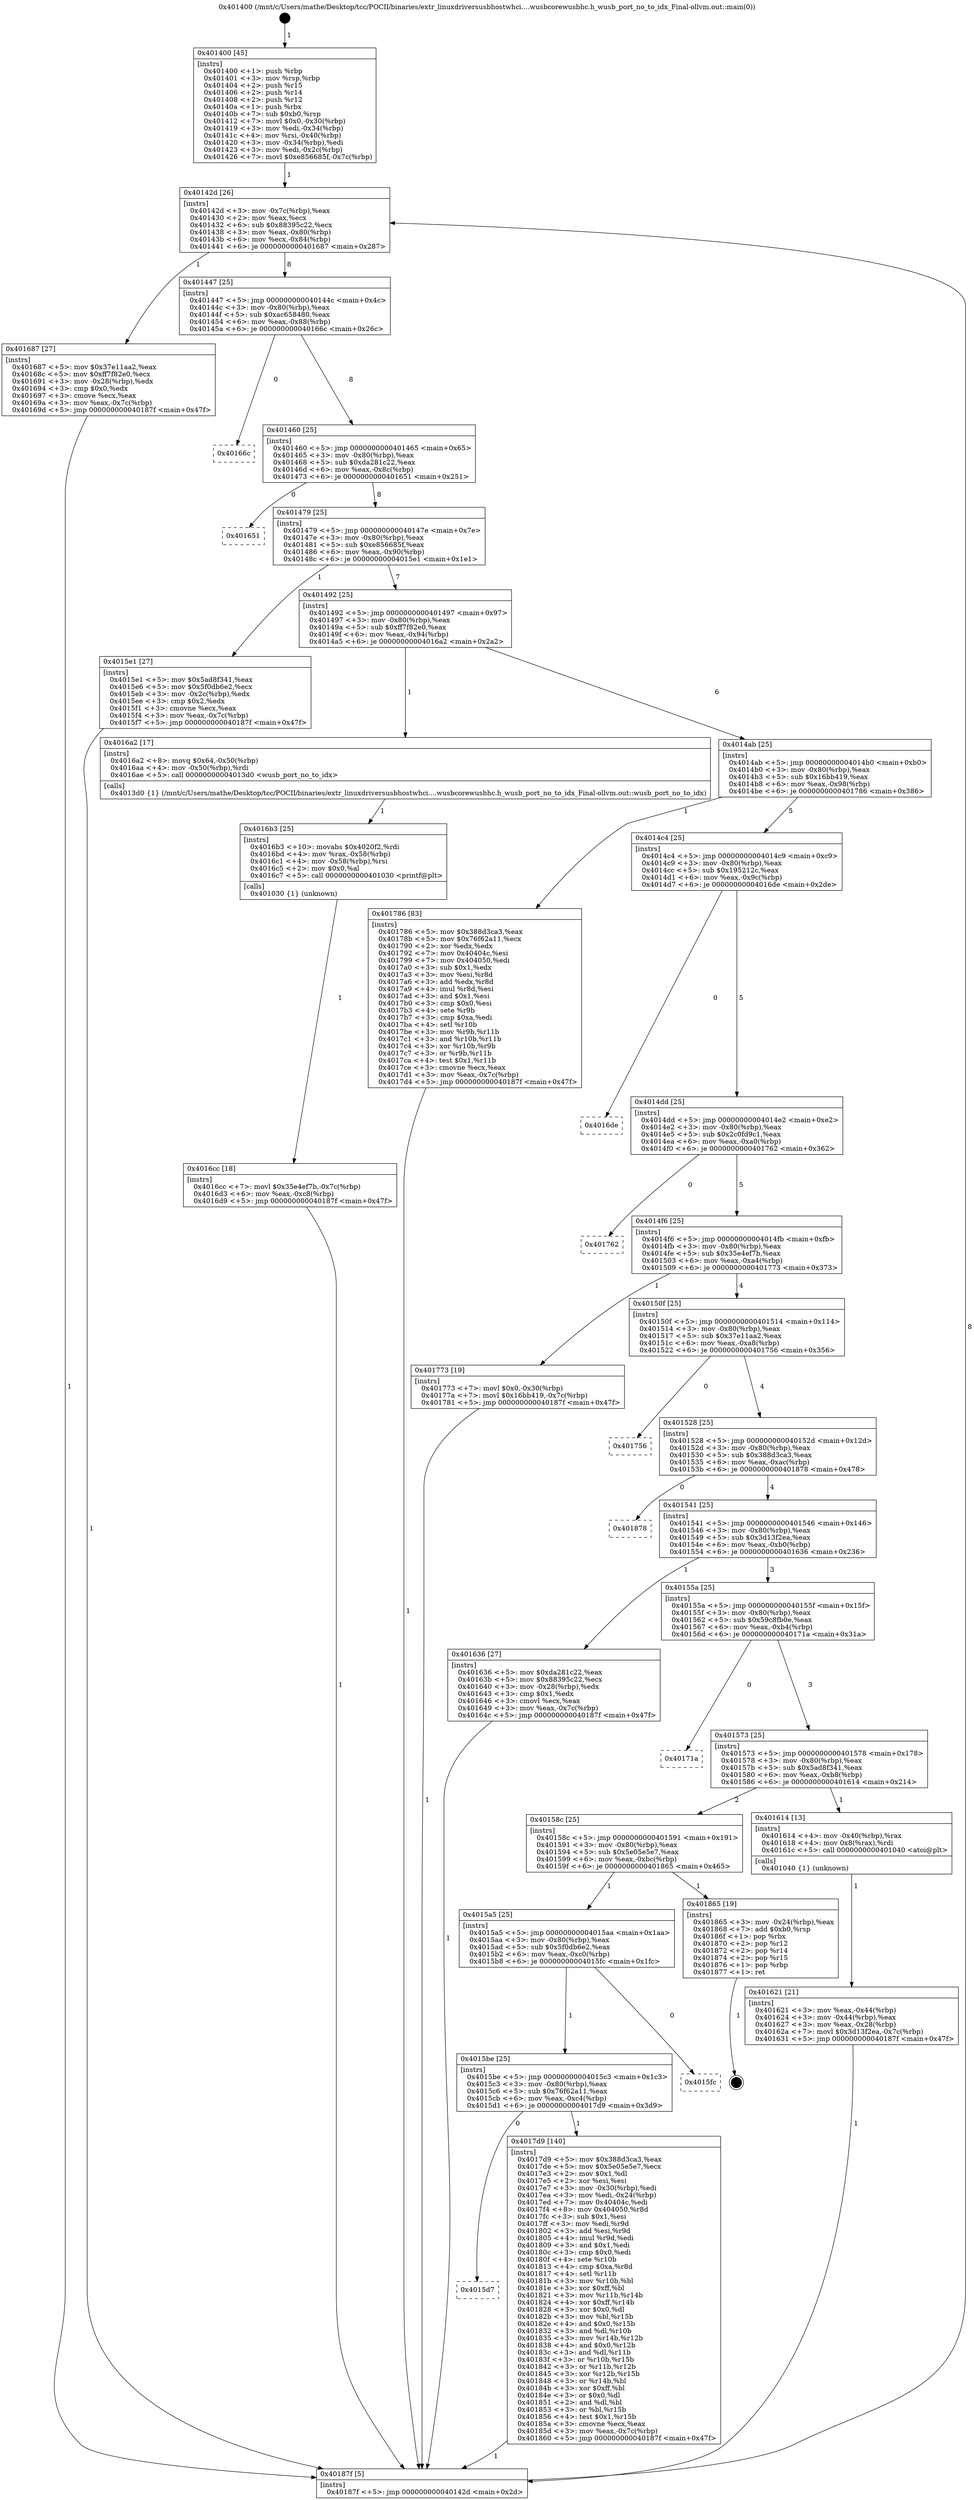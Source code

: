 digraph "0x401400" {
  label = "0x401400 (/mnt/c/Users/mathe/Desktop/tcc/POCII/binaries/extr_linuxdriversusbhostwhci....wusbcorewusbhc.h_wusb_port_no_to_idx_Final-ollvm.out::main(0))"
  labelloc = "t"
  node[shape=record]

  Entry [label="",width=0.3,height=0.3,shape=circle,fillcolor=black,style=filled]
  "0x40142d" [label="{
     0x40142d [26]\l
     | [instrs]\l
     &nbsp;&nbsp;0x40142d \<+3\>: mov -0x7c(%rbp),%eax\l
     &nbsp;&nbsp;0x401430 \<+2\>: mov %eax,%ecx\l
     &nbsp;&nbsp;0x401432 \<+6\>: sub $0x88395c22,%ecx\l
     &nbsp;&nbsp;0x401438 \<+3\>: mov %eax,-0x80(%rbp)\l
     &nbsp;&nbsp;0x40143b \<+6\>: mov %ecx,-0x84(%rbp)\l
     &nbsp;&nbsp;0x401441 \<+6\>: je 0000000000401687 \<main+0x287\>\l
  }"]
  "0x401687" [label="{
     0x401687 [27]\l
     | [instrs]\l
     &nbsp;&nbsp;0x401687 \<+5\>: mov $0x37e11aa2,%eax\l
     &nbsp;&nbsp;0x40168c \<+5\>: mov $0xff7f82e0,%ecx\l
     &nbsp;&nbsp;0x401691 \<+3\>: mov -0x28(%rbp),%edx\l
     &nbsp;&nbsp;0x401694 \<+3\>: cmp $0x0,%edx\l
     &nbsp;&nbsp;0x401697 \<+3\>: cmove %ecx,%eax\l
     &nbsp;&nbsp;0x40169a \<+3\>: mov %eax,-0x7c(%rbp)\l
     &nbsp;&nbsp;0x40169d \<+5\>: jmp 000000000040187f \<main+0x47f\>\l
  }"]
  "0x401447" [label="{
     0x401447 [25]\l
     | [instrs]\l
     &nbsp;&nbsp;0x401447 \<+5\>: jmp 000000000040144c \<main+0x4c\>\l
     &nbsp;&nbsp;0x40144c \<+3\>: mov -0x80(%rbp),%eax\l
     &nbsp;&nbsp;0x40144f \<+5\>: sub $0xac658480,%eax\l
     &nbsp;&nbsp;0x401454 \<+6\>: mov %eax,-0x88(%rbp)\l
     &nbsp;&nbsp;0x40145a \<+6\>: je 000000000040166c \<main+0x26c\>\l
  }"]
  Exit [label="",width=0.3,height=0.3,shape=circle,fillcolor=black,style=filled,peripheries=2]
  "0x40166c" [label="{
     0x40166c\l
  }", style=dashed]
  "0x401460" [label="{
     0x401460 [25]\l
     | [instrs]\l
     &nbsp;&nbsp;0x401460 \<+5\>: jmp 0000000000401465 \<main+0x65\>\l
     &nbsp;&nbsp;0x401465 \<+3\>: mov -0x80(%rbp),%eax\l
     &nbsp;&nbsp;0x401468 \<+5\>: sub $0xda281c22,%eax\l
     &nbsp;&nbsp;0x40146d \<+6\>: mov %eax,-0x8c(%rbp)\l
     &nbsp;&nbsp;0x401473 \<+6\>: je 0000000000401651 \<main+0x251\>\l
  }"]
  "0x4015d7" [label="{
     0x4015d7\l
  }", style=dashed]
  "0x401651" [label="{
     0x401651\l
  }", style=dashed]
  "0x401479" [label="{
     0x401479 [25]\l
     | [instrs]\l
     &nbsp;&nbsp;0x401479 \<+5\>: jmp 000000000040147e \<main+0x7e\>\l
     &nbsp;&nbsp;0x40147e \<+3\>: mov -0x80(%rbp),%eax\l
     &nbsp;&nbsp;0x401481 \<+5\>: sub $0xe856685f,%eax\l
     &nbsp;&nbsp;0x401486 \<+6\>: mov %eax,-0x90(%rbp)\l
     &nbsp;&nbsp;0x40148c \<+6\>: je 00000000004015e1 \<main+0x1e1\>\l
  }"]
  "0x4017d9" [label="{
     0x4017d9 [140]\l
     | [instrs]\l
     &nbsp;&nbsp;0x4017d9 \<+5\>: mov $0x388d3ca3,%eax\l
     &nbsp;&nbsp;0x4017de \<+5\>: mov $0x5e05e5e7,%ecx\l
     &nbsp;&nbsp;0x4017e3 \<+2\>: mov $0x1,%dl\l
     &nbsp;&nbsp;0x4017e5 \<+2\>: xor %esi,%esi\l
     &nbsp;&nbsp;0x4017e7 \<+3\>: mov -0x30(%rbp),%edi\l
     &nbsp;&nbsp;0x4017ea \<+3\>: mov %edi,-0x24(%rbp)\l
     &nbsp;&nbsp;0x4017ed \<+7\>: mov 0x40404c,%edi\l
     &nbsp;&nbsp;0x4017f4 \<+8\>: mov 0x404050,%r8d\l
     &nbsp;&nbsp;0x4017fc \<+3\>: sub $0x1,%esi\l
     &nbsp;&nbsp;0x4017ff \<+3\>: mov %edi,%r9d\l
     &nbsp;&nbsp;0x401802 \<+3\>: add %esi,%r9d\l
     &nbsp;&nbsp;0x401805 \<+4\>: imul %r9d,%edi\l
     &nbsp;&nbsp;0x401809 \<+3\>: and $0x1,%edi\l
     &nbsp;&nbsp;0x40180c \<+3\>: cmp $0x0,%edi\l
     &nbsp;&nbsp;0x40180f \<+4\>: sete %r10b\l
     &nbsp;&nbsp;0x401813 \<+4\>: cmp $0xa,%r8d\l
     &nbsp;&nbsp;0x401817 \<+4\>: setl %r11b\l
     &nbsp;&nbsp;0x40181b \<+3\>: mov %r10b,%bl\l
     &nbsp;&nbsp;0x40181e \<+3\>: xor $0xff,%bl\l
     &nbsp;&nbsp;0x401821 \<+3\>: mov %r11b,%r14b\l
     &nbsp;&nbsp;0x401824 \<+4\>: xor $0xff,%r14b\l
     &nbsp;&nbsp;0x401828 \<+3\>: xor $0x0,%dl\l
     &nbsp;&nbsp;0x40182b \<+3\>: mov %bl,%r15b\l
     &nbsp;&nbsp;0x40182e \<+4\>: and $0x0,%r15b\l
     &nbsp;&nbsp;0x401832 \<+3\>: and %dl,%r10b\l
     &nbsp;&nbsp;0x401835 \<+3\>: mov %r14b,%r12b\l
     &nbsp;&nbsp;0x401838 \<+4\>: and $0x0,%r12b\l
     &nbsp;&nbsp;0x40183c \<+3\>: and %dl,%r11b\l
     &nbsp;&nbsp;0x40183f \<+3\>: or %r10b,%r15b\l
     &nbsp;&nbsp;0x401842 \<+3\>: or %r11b,%r12b\l
     &nbsp;&nbsp;0x401845 \<+3\>: xor %r12b,%r15b\l
     &nbsp;&nbsp;0x401848 \<+3\>: or %r14b,%bl\l
     &nbsp;&nbsp;0x40184b \<+3\>: xor $0xff,%bl\l
     &nbsp;&nbsp;0x40184e \<+3\>: or $0x0,%dl\l
     &nbsp;&nbsp;0x401851 \<+2\>: and %dl,%bl\l
     &nbsp;&nbsp;0x401853 \<+3\>: or %bl,%r15b\l
     &nbsp;&nbsp;0x401856 \<+4\>: test $0x1,%r15b\l
     &nbsp;&nbsp;0x40185a \<+3\>: cmovne %ecx,%eax\l
     &nbsp;&nbsp;0x40185d \<+3\>: mov %eax,-0x7c(%rbp)\l
     &nbsp;&nbsp;0x401860 \<+5\>: jmp 000000000040187f \<main+0x47f\>\l
  }"]
  "0x4015e1" [label="{
     0x4015e1 [27]\l
     | [instrs]\l
     &nbsp;&nbsp;0x4015e1 \<+5\>: mov $0x5ad8f341,%eax\l
     &nbsp;&nbsp;0x4015e6 \<+5\>: mov $0x5f0db6e2,%ecx\l
     &nbsp;&nbsp;0x4015eb \<+3\>: mov -0x2c(%rbp),%edx\l
     &nbsp;&nbsp;0x4015ee \<+3\>: cmp $0x2,%edx\l
     &nbsp;&nbsp;0x4015f1 \<+3\>: cmovne %ecx,%eax\l
     &nbsp;&nbsp;0x4015f4 \<+3\>: mov %eax,-0x7c(%rbp)\l
     &nbsp;&nbsp;0x4015f7 \<+5\>: jmp 000000000040187f \<main+0x47f\>\l
  }"]
  "0x401492" [label="{
     0x401492 [25]\l
     | [instrs]\l
     &nbsp;&nbsp;0x401492 \<+5\>: jmp 0000000000401497 \<main+0x97\>\l
     &nbsp;&nbsp;0x401497 \<+3\>: mov -0x80(%rbp),%eax\l
     &nbsp;&nbsp;0x40149a \<+5\>: sub $0xff7f82e0,%eax\l
     &nbsp;&nbsp;0x40149f \<+6\>: mov %eax,-0x94(%rbp)\l
     &nbsp;&nbsp;0x4014a5 \<+6\>: je 00000000004016a2 \<main+0x2a2\>\l
  }"]
  "0x40187f" [label="{
     0x40187f [5]\l
     | [instrs]\l
     &nbsp;&nbsp;0x40187f \<+5\>: jmp 000000000040142d \<main+0x2d\>\l
  }"]
  "0x401400" [label="{
     0x401400 [45]\l
     | [instrs]\l
     &nbsp;&nbsp;0x401400 \<+1\>: push %rbp\l
     &nbsp;&nbsp;0x401401 \<+3\>: mov %rsp,%rbp\l
     &nbsp;&nbsp;0x401404 \<+2\>: push %r15\l
     &nbsp;&nbsp;0x401406 \<+2\>: push %r14\l
     &nbsp;&nbsp;0x401408 \<+2\>: push %r12\l
     &nbsp;&nbsp;0x40140a \<+1\>: push %rbx\l
     &nbsp;&nbsp;0x40140b \<+7\>: sub $0xb0,%rsp\l
     &nbsp;&nbsp;0x401412 \<+7\>: movl $0x0,-0x30(%rbp)\l
     &nbsp;&nbsp;0x401419 \<+3\>: mov %edi,-0x34(%rbp)\l
     &nbsp;&nbsp;0x40141c \<+4\>: mov %rsi,-0x40(%rbp)\l
     &nbsp;&nbsp;0x401420 \<+3\>: mov -0x34(%rbp),%edi\l
     &nbsp;&nbsp;0x401423 \<+3\>: mov %edi,-0x2c(%rbp)\l
     &nbsp;&nbsp;0x401426 \<+7\>: movl $0xe856685f,-0x7c(%rbp)\l
  }"]
  "0x4015be" [label="{
     0x4015be [25]\l
     | [instrs]\l
     &nbsp;&nbsp;0x4015be \<+5\>: jmp 00000000004015c3 \<main+0x1c3\>\l
     &nbsp;&nbsp;0x4015c3 \<+3\>: mov -0x80(%rbp),%eax\l
     &nbsp;&nbsp;0x4015c6 \<+5\>: sub $0x76f62a11,%eax\l
     &nbsp;&nbsp;0x4015cb \<+6\>: mov %eax,-0xc4(%rbp)\l
     &nbsp;&nbsp;0x4015d1 \<+6\>: je 00000000004017d9 \<main+0x3d9\>\l
  }"]
  "0x4016a2" [label="{
     0x4016a2 [17]\l
     | [instrs]\l
     &nbsp;&nbsp;0x4016a2 \<+8\>: movq $0x64,-0x50(%rbp)\l
     &nbsp;&nbsp;0x4016aa \<+4\>: mov -0x50(%rbp),%rdi\l
     &nbsp;&nbsp;0x4016ae \<+5\>: call 00000000004013d0 \<wusb_port_no_to_idx\>\l
     | [calls]\l
     &nbsp;&nbsp;0x4013d0 \{1\} (/mnt/c/Users/mathe/Desktop/tcc/POCII/binaries/extr_linuxdriversusbhostwhci....wusbcorewusbhc.h_wusb_port_no_to_idx_Final-ollvm.out::wusb_port_no_to_idx)\l
  }"]
  "0x4014ab" [label="{
     0x4014ab [25]\l
     | [instrs]\l
     &nbsp;&nbsp;0x4014ab \<+5\>: jmp 00000000004014b0 \<main+0xb0\>\l
     &nbsp;&nbsp;0x4014b0 \<+3\>: mov -0x80(%rbp),%eax\l
     &nbsp;&nbsp;0x4014b3 \<+5\>: sub $0x16bb419,%eax\l
     &nbsp;&nbsp;0x4014b8 \<+6\>: mov %eax,-0x98(%rbp)\l
     &nbsp;&nbsp;0x4014be \<+6\>: je 0000000000401786 \<main+0x386\>\l
  }"]
  "0x4015fc" [label="{
     0x4015fc\l
  }", style=dashed]
  "0x401786" [label="{
     0x401786 [83]\l
     | [instrs]\l
     &nbsp;&nbsp;0x401786 \<+5\>: mov $0x388d3ca3,%eax\l
     &nbsp;&nbsp;0x40178b \<+5\>: mov $0x76f62a11,%ecx\l
     &nbsp;&nbsp;0x401790 \<+2\>: xor %edx,%edx\l
     &nbsp;&nbsp;0x401792 \<+7\>: mov 0x40404c,%esi\l
     &nbsp;&nbsp;0x401799 \<+7\>: mov 0x404050,%edi\l
     &nbsp;&nbsp;0x4017a0 \<+3\>: sub $0x1,%edx\l
     &nbsp;&nbsp;0x4017a3 \<+3\>: mov %esi,%r8d\l
     &nbsp;&nbsp;0x4017a6 \<+3\>: add %edx,%r8d\l
     &nbsp;&nbsp;0x4017a9 \<+4\>: imul %r8d,%esi\l
     &nbsp;&nbsp;0x4017ad \<+3\>: and $0x1,%esi\l
     &nbsp;&nbsp;0x4017b0 \<+3\>: cmp $0x0,%esi\l
     &nbsp;&nbsp;0x4017b3 \<+4\>: sete %r9b\l
     &nbsp;&nbsp;0x4017b7 \<+3\>: cmp $0xa,%edi\l
     &nbsp;&nbsp;0x4017ba \<+4\>: setl %r10b\l
     &nbsp;&nbsp;0x4017be \<+3\>: mov %r9b,%r11b\l
     &nbsp;&nbsp;0x4017c1 \<+3\>: and %r10b,%r11b\l
     &nbsp;&nbsp;0x4017c4 \<+3\>: xor %r10b,%r9b\l
     &nbsp;&nbsp;0x4017c7 \<+3\>: or %r9b,%r11b\l
     &nbsp;&nbsp;0x4017ca \<+4\>: test $0x1,%r11b\l
     &nbsp;&nbsp;0x4017ce \<+3\>: cmovne %ecx,%eax\l
     &nbsp;&nbsp;0x4017d1 \<+3\>: mov %eax,-0x7c(%rbp)\l
     &nbsp;&nbsp;0x4017d4 \<+5\>: jmp 000000000040187f \<main+0x47f\>\l
  }"]
  "0x4014c4" [label="{
     0x4014c4 [25]\l
     | [instrs]\l
     &nbsp;&nbsp;0x4014c4 \<+5\>: jmp 00000000004014c9 \<main+0xc9\>\l
     &nbsp;&nbsp;0x4014c9 \<+3\>: mov -0x80(%rbp),%eax\l
     &nbsp;&nbsp;0x4014cc \<+5\>: sub $0x195212c,%eax\l
     &nbsp;&nbsp;0x4014d1 \<+6\>: mov %eax,-0x9c(%rbp)\l
     &nbsp;&nbsp;0x4014d7 \<+6\>: je 00000000004016de \<main+0x2de\>\l
  }"]
  "0x4015a5" [label="{
     0x4015a5 [25]\l
     | [instrs]\l
     &nbsp;&nbsp;0x4015a5 \<+5\>: jmp 00000000004015aa \<main+0x1aa\>\l
     &nbsp;&nbsp;0x4015aa \<+3\>: mov -0x80(%rbp),%eax\l
     &nbsp;&nbsp;0x4015ad \<+5\>: sub $0x5f0db6e2,%eax\l
     &nbsp;&nbsp;0x4015b2 \<+6\>: mov %eax,-0xc0(%rbp)\l
     &nbsp;&nbsp;0x4015b8 \<+6\>: je 00000000004015fc \<main+0x1fc\>\l
  }"]
  "0x4016de" [label="{
     0x4016de\l
  }", style=dashed]
  "0x4014dd" [label="{
     0x4014dd [25]\l
     | [instrs]\l
     &nbsp;&nbsp;0x4014dd \<+5\>: jmp 00000000004014e2 \<main+0xe2\>\l
     &nbsp;&nbsp;0x4014e2 \<+3\>: mov -0x80(%rbp),%eax\l
     &nbsp;&nbsp;0x4014e5 \<+5\>: sub $0x2c0fd9c1,%eax\l
     &nbsp;&nbsp;0x4014ea \<+6\>: mov %eax,-0xa0(%rbp)\l
     &nbsp;&nbsp;0x4014f0 \<+6\>: je 0000000000401762 \<main+0x362\>\l
  }"]
  "0x401865" [label="{
     0x401865 [19]\l
     | [instrs]\l
     &nbsp;&nbsp;0x401865 \<+3\>: mov -0x24(%rbp),%eax\l
     &nbsp;&nbsp;0x401868 \<+7\>: add $0xb0,%rsp\l
     &nbsp;&nbsp;0x40186f \<+1\>: pop %rbx\l
     &nbsp;&nbsp;0x401870 \<+2\>: pop %r12\l
     &nbsp;&nbsp;0x401872 \<+2\>: pop %r14\l
     &nbsp;&nbsp;0x401874 \<+2\>: pop %r15\l
     &nbsp;&nbsp;0x401876 \<+1\>: pop %rbp\l
     &nbsp;&nbsp;0x401877 \<+1\>: ret\l
  }"]
  "0x401762" [label="{
     0x401762\l
  }", style=dashed]
  "0x4014f6" [label="{
     0x4014f6 [25]\l
     | [instrs]\l
     &nbsp;&nbsp;0x4014f6 \<+5\>: jmp 00000000004014fb \<main+0xfb\>\l
     &nbsp;&nbsp;0x4014fb \<+3\>: mov -0x80(%rbp),%eax\l
     &nbsp;&nbsp;0x4014fe \<+5\>: sub $0x35e4ef7b,%eax\l
     &nbsp;&nbsp;0x401503 \<+6\>: mov %eax,-0xa4(%rbp)\l
     &nbsp;&nbsp;0x401509 \<+6\>: je 0000000000401773 \<main+0x373\>\l
  }"]
  "0x4016cc" [label="{
     0x4016cc [18]\l
     | [instrs]\l
     &nbsp;&nbsp;0x4016cc \<+7\>: movl $0x35e4ef7b,-0x7c(%rbp)\l
     &nbsp;&nbsp;0x4016d3 \<+6\>: mov %eax,-0xc8(%rbp)\l
     &nbsp;&nbsp;0x4016d9 \<+5\>: jmp 000000000040187f \<main+0x47f\>\l
  }"]
  "0x401773" [label="{
     0x401773 [19]\l
     | [instrs]\l
     &nbsp;&nbsp;0x401773 \<+7\>: movl $0x0,-0x30(%rbp)\l
     &nbsp;&nbsp;0x40177a \<+7\>: movl $0x16bb419,-0x7c(%rbp)\l
     &nbsp;&nbsp;0x401781 \<+5\>: jmp 000000000040187f \<main+0x47f\>\l
  }"]
  "0x40150f" [label="{
     0x40150f [25]\l
     | [instrs]\l
     &nbsp;&nbsp;0x40150f \<+5\>: jmp 0000000000401514 \<main+0x114\>\l
     &nbsp;&nbsp;0x401514 \<+3\>: mov -0x80(%rbp),%eax\l
     &nbsp;&nbsp;0x401517 \<+5\>: sub $0x37e11aa2,%eax\l
     &nbsp;&nbsp;0x40151c \<+6\>: mov %eax,-0xa8(%rbp)\l
     &nbsp;&nbsp;0x401522 \<+6\>: je 0000000000401756 \<main+0x356\>\l
  }"]
  "0x4016b3" [label="{
     0x4016b3 [25]\l
     | [instrs]\l
     &nbsp;&nbsp;0x4016b3 \<+10\>: movabs $0x4020f2,%rdi\l
     &nbsp;&nbsp;0x4016bd \<+4\>: mov %rax,-0x58(%rbp)\l
     &nbsp;&nbsp;0x4016c1 \<+4\>: mov -0x58(%rbp),%rsi\l
     &nbsp;&nbsp;0x4016c5 \<+2\>: mov $0x0,%al\l
     &nbsp;&nbsp;0x4016c7 \<+5\>: call 0000000000401030 \<printf@plt\>\l
     | [calls]\l
     &nbsp;&nbsp;0x401030 \{1\} (unknown)\l
  }"]
  "0x401756" [label="{
     0x401756\l
  }", style=dashed]
  "0x401528" [label="{
     0x401528 [25]\l
     | [instrs]\l
     &nbsp;&nbsp;0x401528 \<+5\>: jmp 000000000040152d \<main+0x12d\>\l
     &nbsp;&nbsp;0x40152d \<+3\>: mov -0x80(%rbp),%eax\l
     &nbsp;&nbsp;0x401530 \<+5\>: sub $0x388d3ca3,%eax\l
     &nbsp;&nbsp;0x401535 \<+6\>: mov %eax,-0xac(%rbp)\l
     &nbsp;&nbsp;0x40153b \<+6\>: je 0000000000401878 \<main+0x478\>\l
  }"]
  "0x401621" [label="{
     0x401621 [21]\l
     | [instrs]\l
     &nbsp;&nbsp;0x401621 \<+3\>: mov %eax,-0x44(%rbp)\l
     &nbsp;&nbsp;0x401624 \<+3\>: mov -0x44(%rbp),%eax\l
     &nbsp;&nbsp;0x401627 \<+3\>: mov %eax,-0x28(%rbp)\l
     &nbsp;&nbsp;0x40162a \<+7\>: movl $0x3d13f2ea,-0x7c(%rbp)\l
     &nbsp;&nbsp;0x401631 \<+5\>: jmp 000000000040187f \<main+0x47f\>\l
  }"]
  "0x401878" [label="{
     0x401878\l
  }", style=dashed]
  "0x401541" [label="{
     0x401541 [25]\l
     | [instrs]\l
     &nbsp;&nbsp;0x401541 \<+5\>: jmp 0000000000401546 \<main+0x146\>\l
     &nbsp;&nbsp;0x401546 \<+3\>: mov -0x80(%rbp),%eax\l
     &nbsp;&nbsp;0x401549 \<+5\>: sub $0x3d13f2ea,%eax\l
     &nbsp;&nbsp;0x40154e \<+6\>: mov %eax,-0xb0(%rbp)\l
     &nbsp;&nbsp;0x401554 \<+6\>: je 0000000000401636 \<main+0x236\>\l
  }"]
  "0x40158c" [label="{
     0x40158c [25]\l
     | [instrs]\l
     &nbsp;&nbsp;0x40158c \<+5\>: jmp 0000000000401591 \<main+0x191\>\l
     &nbsp;&nbsp;0x401591 \<+3\>: mov -0x80(%rbp),%eax\l
     &nbsp;&nbsp;0x401594 \<+5\>: sub $0x5e05e5e7,%eax\l
     &nbsp;&nbsp;0x401599 \<+6\>: mov %eax,-0xbc(%rbp)\l
     &nbsp;&nbsp;0x40159f \<+6\>: je 0000000000401865 \<main+0x465\>\l
  }"]
  "0x401636" [label="{
     0x401636 [27]\l
     | [instrs]\l
     &nbsp;&nbsp;0x401636 \<+5\>: mov $0xda281c22,%eax\l
     &nbsp;&nbsp;0x40163b \<+5\>: mov $0x88395c22,%ecx\l
     &nbsp;&nbsp;0x401640 \<+3\>: mov -0x28(%rbp),%edx\l
     &nbsp;&nbsp;0x401643 \<+3\>: cmp $0x1,%edx\l
     &nbsp;&nbsp;0x401646 \<+3\>: cmovl %ecx,%eax\l
     &nbsp;&nbsp;0x401649 \<+3\>: mov %eax,-0x7c(%rbp)\l
     &nbsp;&nbsp;0x40164c \<+5\>: jmp 000000000040187f \<main+0x47f\>\l
  }"]
  "0x40155a" [label="{
     0x40155a [25]\l
     | [instrs]\l
     &nbsp;&nbsp;0x40155a \<+5\>: jmp 000000000040155f \<main+0x15f\>\l
     &nbsp;&nbsp;0x40155f \<+3\>: mov -0x80(%rbp),%eax\l
     &nbsp;&nbsp;0x401562 \<+5\>: sub $0x59c8fb0e,%eax\l
     &nbsp;&nbsp;0x401567 \<+6\>: mov %eax,-0xb4(%rbp)\l
     &nbsp;&nbsp;0x40156d \<+6\>: je 000000000040171a \<main+0x31a\>\l
  }"]
  "0x401614" [label="{
     0x401614 [13]\l
     | [instrs]\l
     &nbsp;&nbsp;0x401614 \<+4\>: mov -0x40(%rbp),%rax\l
     &nbsp;&nbsp;0x401618 \<+4\>: mov 0x8(%rax),%rdi\l
     &nbsp;&nbsp;0x40161c \<+5\>: call 0000000000401040 \<atoi@plt\>\l
     | [calls]\l
     &nbsp;&nbsp;0x401040 \{1\} (unknown)\l
  }"]
  "0x40171a" [label="{
     0x40171a\l
  }", style=dashed]
  "0x401573" [label="{
     0x401573 [25]\l
     | [instrs]\l
     &nbsp;&nbsp;0x401573 \<+5\>: jmp 0000000000401578 \<main+0x178\>\l
     &nbsp;&nbsp;0x401578 \<+3\>: mov -0x80(%rbp),%eax\l
     &nbsp;&nbsp;0x40157b \<+5\>: sub $0x5ad8f341,%eax\l
     &nbsp;&nbsp;0x401580 \<+6\>: mov %eax,-0xb8(%rbp)\l
     &nbsp;&nbsp;0x401586 \<+6\>: je 0000000000401614 \<main+0x214\>\l
  }"]
  Entry -> "0x401400" [label=" 1"]
  "0x40142d" -> "0x401687" [label=" 1"]
  "0x40142d" -> "0x401447" [label=" 8"]
  "0x401865" -> Exit [label=" 1"]
  "0x401447" -> "0x40166c" [label=" 0"]
  "0x401447" -> "0x401460" [label=" 8"]
  "0x4017d9" -> "0x40187f" [label=" 1"]
  "0x401460" -> "0x401651" [label=" 0"]
  "0x401460" -> "0x401479" [label=" 8"]
  "0x4015be" -> "0x4015d7" [label=" 0"]
  "0x401479" -> "0x4015e1" [label=" 1"]
  "0x401479" -> "0x401492" [label=" 7"]
  "0x4015e1" -> "0x40187f" [label=" 1"]
  "0x401400" -> "0x40142d" [label=" 1"]
  "0x40187f" -> "0x40142d" [label=" 8"]
  "0x4015be" -> "0x4017d9" [label=" 1"]
  "0x401492" -> "0x4016a2" [label=" 1"]
  "0x401492" -> "0x4014ab" [label=" 6"]
  "0x4015a5" -> "0x4015be" [label=" 1"]
  "0x4014ab" -> "0x401786" [label=" 1"]
  "0x4014ab" -> "0x4014c4" [label=" 5"]
  "0x4015a5" -> "0x4015fc" [label=" 0"]
  "0x4014c4" -> "0x4016de" [label=" 0"]
  "0x4014c4" -> "0x4014dd" [label=" 5"]
  "0x40158c" -> "0x4015a5" [label=" 1"]
  "0x4014dd" -> "0x401762" [label=" 0"]
  "0x4014dd" -> "0x4014f6" [label=" 5"]
  "0x40158c" -> "0x401865" [label=" 1"]
  "0x4014f6" -> "0x401773" [label=" 1"]
  "0x4014f6" -> "0x40150f" [label=" 4"]
  "0x401786" -> "0x40187f" [label=" 1"]
  "0x40150f" -> "0x401756" [label=" 0"]
  "0x40150f" -> "0x401528" [label=" 4"]
  "0x401773" -> "0x40187f" [label=" 1"]
  "0x401528" -> "0x401878" [label=" 0"]
  "0x401528" -> "0x401541" [label=" 4"]
  "0x4016cc" -> "0x40187f" [label=" 1"]
  "0x401541" -> "0x401636" [label=" 1"]
  "0x401541" -> "0x40155a" [label=" 3"]
  "0x4016b3" -> "0x4016cc" [label=" 1"]
  "0x40155a" -> "0x40171a" [label=" 0"]
  "0x40155a" -> "0x401573" [label=" 3"]
  "0x4016a2" -> "0x4016b3" [label=" 1"]
  "0x401573" -> "0x401614" [label=" 1"]
  "0x401573" -> "0x40158c" [label=" 2"]
  "0x401614" -> "0x401621" [label=" 1"]
  "0x401621" -> "0x40187f" [label=" 1"]
  "0x401636" -> "0x40187f" [label=" 1"]
  "0x401687" -> "0x40187f" [label=" 1"]
}
